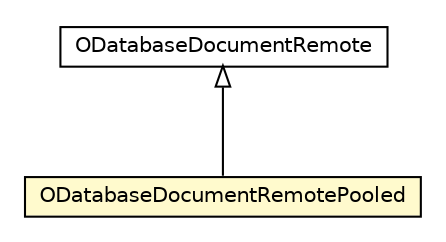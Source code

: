 #!/usr/local/bin/dot
#
# Class diagram 
# Generated by UMLGraph version R5_6-24-gf6e263 (http://www.umlgraph.org/)
#

digraph G {
	edge [fontname="Helvetica",fontsize=10,labelfontname="Helvetica",labelfontsize=10];
	node [fontname="Helvetica",fontsize=10,shape=plaintext];
	nodesep=0.25;
	ranksep=0.5;
	// com.orientechnologies.orient.core.db.ODatabaseDocumentRemotePooled
	c2484465 [label=<<table title="com.orientechnologies.orient.core.db.ODatabaseDocumentRemotePooled" border="0" cellborder="1" cellspacing="0" cellpadding="2" port="p" bgcolor="lemonChiffon" href="./ODatabaseDocumentRemotePooled.html">
		<tr><td><table border="0" cellspacing="0" cellpadding="1">
<tr><td align="center" balign="center"> ODatabaseDocumentRemotePooled </td></tr>
		</table></td></tr>
		</table>>, URL="./ODatabaseDocumentRemotePooled.html", fontname="Helvetica", fontcolor="black", fontsize=10.0];
	// com.orientechnologies.orient.core.db.document.ODatabaseDocumentRemote
	c2484574 [label=<<table title="com.orientechnologies.orient.core.db.document.ODatabaseDocumentRemote" border="0" cellborder="1" cellspacing="0" cellpadding="2" port="p" href="./document/ODatabaseDocumentRemote.html">
		<tr><td><table border="0" cellspacing="0" cellpadding="1">
<tr><td align="center" balign="center"> ODatabaseDocumentRemote </td></tr>
		</table></td></tr>
		</table>>, URL="./document/ODatabaseDocumentRemote.html", fontname="Helvetica", fontcolor="black", fontsize=10.0];
	//com.orientechnologies.orient.core.db.ODatabaseDocumentRemotePooled extends com.orientechnologies.orient.core.db.document.ODatabaseDocumentRemote
	c2484574:p -> c2484465:p [dir=back,arrowtail=empty];
}

